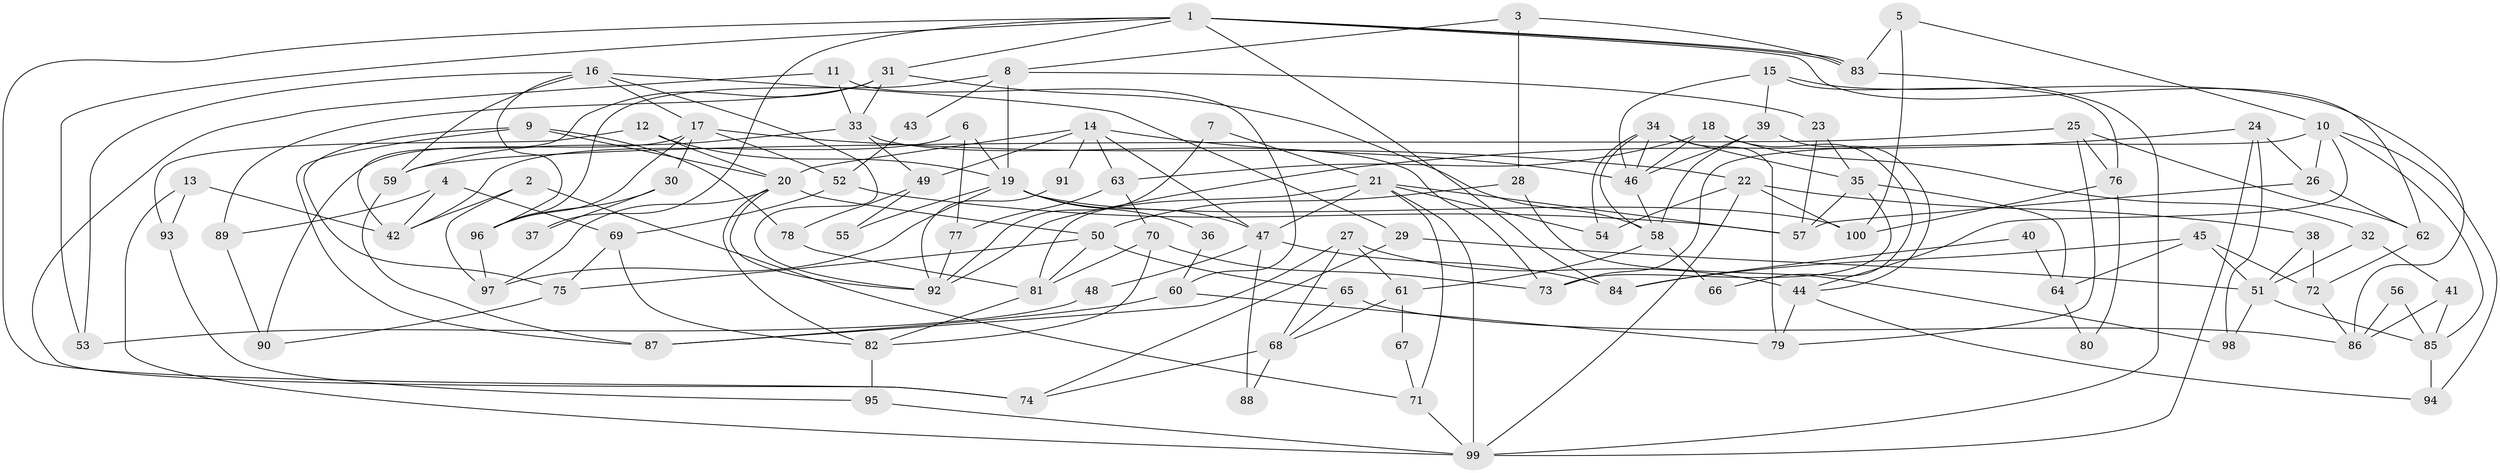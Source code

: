 // Generated by graph-tools (version 1.1) at 2025/38/02/21/25 10:38:59]
// undirected, 100 vertices, 200 edges
graph export_dot {
graph [start="1"]
  node [color=gray90,style=filled];
  1;
  2;
  3;
  4;
  5;
  6;
  7;
  8;
  9;
  10;
  11;
  12;
  13;
  14;
  15;
  16;
  17;
  18;
  19;
  20;
  21;
  22;
  23;
  24;
  25;
  26;
  27;
  28;
  29;
  30;
  31;
  32;
  33;
  34;
  35;
  36;
  37;
  38;
  39;
  40;
  41;
  42;
  43;
  44;
  45;
  46;
  47;
  48;
  49;
  50;
  51;
  52;
  53;
  54;
  55;
  56;
  57;
  58;
  59;
  60;
  61;
  62;
  63;
  64;
  65;
  66;
  67;
  68;
  69;
  70;
  71;
  72;
  73;
  74;
  75;
  76;
  77;
  78;
  79;
  80;
  81;
  82;
  83;
  84;
  85;
  86;
  87;
  88;
  89;
  90;
  91;
  92;
  93;
  94;
  95;
  96;
  97;
  98;
  99;
  100;
  1 -- 84;
  1 -- 83;
  1 -- 83;
  1 -- 31;
  1 -- 37;
  1 -- 53;
  1 -- 62;
  1 -- 74;
  2 -- 97;
  2 -- 42;
  2 -- 71;
  3 -- 83;
  3 -- 8;
  3 -- 28;
  4 -- 42;
  4 -- 69;
  4 -- 89;
  5 -- 10;
  5 -- 100;
  5 -- 83;
  6 -- 19;
  6 -- 42;
  6 -- 77;
  7 -- 92;
  7 -- 21;
  8 -- 23;
  8 -- 19;
  8 -- 43;
  8 -- 96;
  9 -- 20;
  9 -- 75;
  9 -- 78;
  9 -- 87;
  10 -- 26;
  10 -- 44;
  10 -- 73;
  10 -- 85;
  10 -- 94;
  11 -- 33;
  11 -- 74;
  11 -- 60;
  12 -- 19;
  12 -- 20;
  12 -- 93;
  13 -- 93;
  13 -- 99;
  13 -- 42;
  14 -- 49;
  14 -- 47;
  14 -- 20;
  14 -- 46;
  14 -- 63;
  14 -- 91;
  15 -- 39;
  15 -- 86;
  15 -- 46;
  15 -- 76;
  16 -- 92;
  16 -- 17;
  16 -- 29;
  16 -- 53;
  16 -- 59;
  16 -- 96;
  17 -- 96;
  17 -- 52;
  17 -- 22;
  17 -- 30;
  17 -- 90;
  18 -- 63;
  18 -- 46;
  18 -- 32;
  18 -- 66;
  19 -- 100;
  19 -- 97;
  19 -- 36;
  19 -- 47;
  19 -- 55;
  20 -- 50;
  20 -- 82;
  20 -- 92;
  20 -- 97;
  21 -- 71;
  21 -- 81;
  21 -- 47;
  21 -- 54;
  21 -- 57;
  21 -- 99;
  22 -- 99;
  22 -- 38;
  22 -- 54;
  22 -- 100;
  23 -- 57;
  23 -- 35;
  24 -- 92;
  24 -- 99;
  24 -- 26;
  24 -- 98;
  25 -- 79;
  25 -- 62;
  25 -- 59;
  25 -- 76;
  26 -- 57;
  26 -- 62;
  27 -- 87;
  27 -- 44;
  27 -- 61;
  27 -- 68;
  28 -- 98;
  28 -- 50;
  29 -- 74;
  29 -- 51;
  30 -- 96;
  30 -- 37;
  31 -- 58;
  31 -- 33;
  31 -- 42;
  31 -- 89;
  32 -- 51;
  32 -- 41;
  33 -- 59;
  33 -- 49;
  33 -- 73;
  34 -- 46;
  34 -- 54;
  34 -- 35;
  34 -- 58;
  34 -- 79;
  35 -- 73;
  35 -- 57;
  35 -- 64;
  36 -- 60;
  38 -- 51;
  38 -- 72;
  39 -- 46;
  39 -- 58;
  39 -- 44;
  40 -- 64;
  40 -- 84;
  41 -- 85;
  41 -- 86;
  43 -- 52;
  44 -- 79;
  44 -- 94;
  45 -- 72;
  45 -- 51;
  45 -- 64;
  45 -- 84;
  46 -- 58;
  47 -- 48;
  47 -- 84;
  47 -- 88;
  48 -- 53;
  49 -- 78;
  49 -- 55;
  50 -- 65;
  50 -- 75;
  50 -- 81;
  51 -- 85;
  51 -- 98;
  52 -- 57;
  52 -- 69;
  56 -- 85;
  56 -- 86;
  58 -- 61;
  58 -- 66;
  59 -- 87;
  60 -- 87;
  60 -- 79;
  61 -- 67;
  61 -- 68;
  62 -- 72;
  63 -- 70;
  63 -- 77;
  64 -- 80;
  65 -- 86;
  65 -- 68;
  67 -- 71;
  68 -- 74;
  68 -- 88;
  69 -- 82;
  69 -- 75;
  70 -- 81;
  70 -- 73;
  70 -- 82;
  71 -- 99;
  72 -- 86;
  75 -- 90;
  76 -- 80;
  76 -- 100;
  77 -- 92;
  78 -- 81;
  81 -- 82;
  82 -- 95;
  83 -- 99;
  85 -- 94;
  89 -- 90;
  91 -- 92;
  93 -- 95;
  95 -- 99;
  96 -- 97;
}
